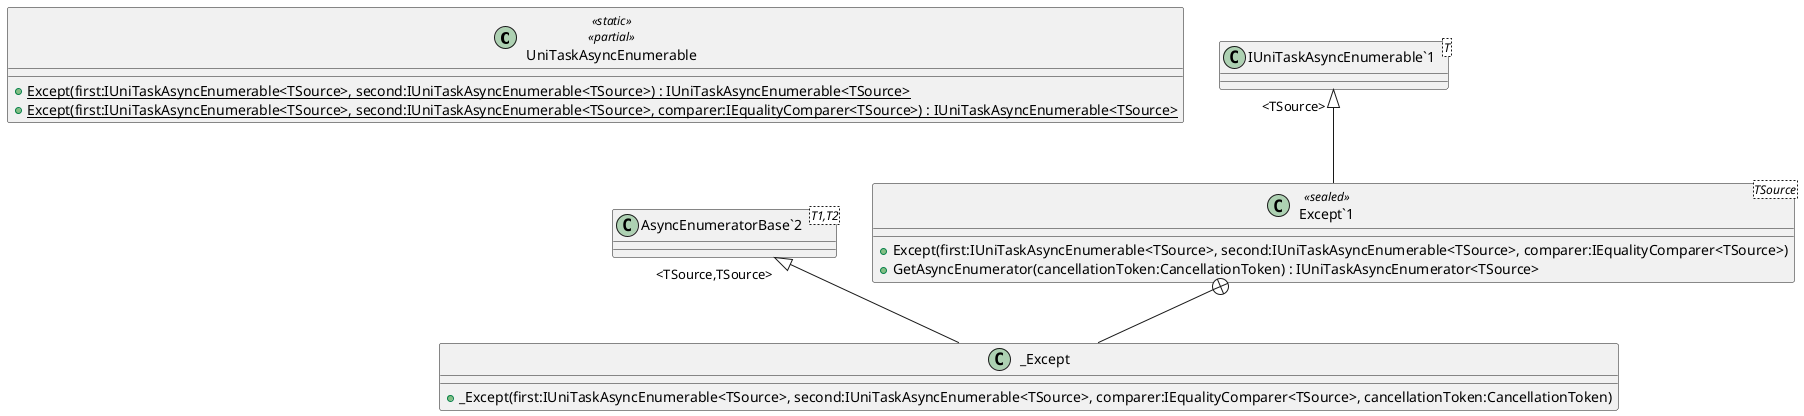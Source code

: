 @startuml
class UniTaskAsyncEnumerable <<static>> <<partial>> {
    + {static} Except(first:IUniTaskAsyncEnumerable<TSource>, second:IUniTaskAsyncEnumerable<TSource>) : IUniTaskAsyncEnumerable<TSource>
    + {static} Except(first:IUniTaskAsyncEnumerable<TSource>, second:IUniTaskAsyncEnumerable<TSource>, comparer:IEqualityComparer<TSource>) : IUniTaskAsyncEnumerable<TSource>
}
class "Except`1"<TSource> <<sealed>> {
    + Except(first:IUniTaskAsyncEnumerable<TSource>, second:IUniTaskAsyncEnumerable<TSource>, comparer:IEqualityComparer<TSource>)
    + GetAsyncEnumerator(cancellationToken:CancellationToken) : IUniTaskAsyncEnumerator<TSource>
}
class "IUniTaskAsyncEnumerable`1"<T> {
}
class _Except {
    + _Except(first:IUniTaskAsyncEnumerable<TSource>, second:IUniTaskAsyncEnumerable<TSource>, comparer:IEqualityComparer<TSource>, cancellationToken:CancellationToken)
}
class "AsyncEnumeratorBase`2"<T1,T2> {
}
"IUniTaskAsyncEnumerable`1" "<TSource>" <|-- "Except`1"
"Except`1" +-- _Except
"AsyncEnumeratorBase`2" "<TSource,TSource>" <|-- _Except
@enduml
